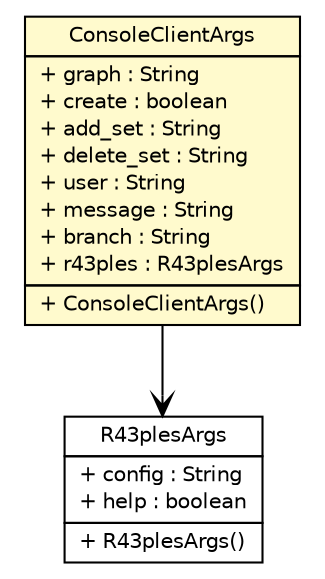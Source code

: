 #!/usr/local/bin/dot
#
# Class diagram 
# Generated by UMLGraph version R5_6-24-gf6e263 (http://www.umlgraph.org/)
#

digraph G {
	edge [fontname="Helvetica",fontsize=10,labelfontname="Helvetica",labelfontsize=10];
	node [fontname="Helvetica",fontsize=10,shape=plaintext];
	nodesep=0.25;
	ranksep=0.5;
	// de.tud.plt.r43ples.client.ConsoleClientArgs
	c630 [label=<<table title="de.tud.plt.r43ples.client.ConsoleClientArgs" border="0" cellborder="1" cellspacing="0" cellpadding="2" port="p" bgcolor="lemonChiffon" href="./ConsoleClientArgs.html">
		<tr><td><table border="0" cellspacing="0" cellpadding="1">
<tr><td align="center" balign="center"> ConsoleClientArgs </td></tr>
		</table></td></tr>
		<tr><td><table border="0" cellspacing="0" cellpadding="1">
<tr><td align="left" balign="left"> + graph : String </td></tr>
<tr><td align="left" balign="left"> + create : boolean </td></tr>
<tr><td align="left" balign="left"> + add_set : String </td></tr>
<tr><td align="left" balign="left"> + delete_set : String </td></tr>
<tr><td align="left" balign="left"> + user : String </td></tr>
<tr><td align="left" balign="left"> + message : String </td></tr>
<tr><td align="left" balign="left"> + branch : String </td></tr>
<tr><td align="left" balign="left"> + r43ples : R43plesArgs </td></tr>
		</table></td></tr>
		<tr><td><table border="0" cellspacing="0" cellpadding="1">
<tr><td align="left" balign="left"> + ConsoleClientArgs() </td></tr>
		</table></td></tr>
		</table>>, URL="./ConsoleClientArgs.html", fontname="Helvetica", fontcolor="black", fontsize=10.0];
	// de.tud.plt.r43ples.client.R43plesArgs
	c631 [label=<<table title="de.tud.plt.r43ples.client.R43plesArgs" border="0" cellborder="1" cellspacing="0" cellpadding="2" port="p" href="./R43plesArgs.html">
		<tr><td><table border="0" cellspacing="0" cellpadding="1">
<tr><td align="center" balign="center"> R43plesArgs </td></tr>
		</table></td></tr>
		<tr><td><table border="0" cellspacing="0" cellpadding="1">
<tr><td align="left" balign="left"> + config : String </td></tr>
<tr><td align="left" balign="left"> + help : boolean </td></tr>
		</table></td></tr>
		<tr><td><table border="0" cellspacing="0" cellpadding="1">
<tr><td align="left" balign="left"> + R43plesArgs() </td></tr>
		</table></td></tr>
		</table>>, URL="./R43plesArgs.html", fontname="Helvetica", fontcolor="black", fontsize=10.0];
	// de.tud.plt.r43ples.client.ConsoleClientArgs NAVASSOC de.tud.plt.r43ples.client.R43plesArgs
	c630:p -> c631:p [taillabel="", label="", headlabel="", fontname="Helvetica", fontcolor="black", fontsize=10.0, color="black", arrowhead=open];
}

